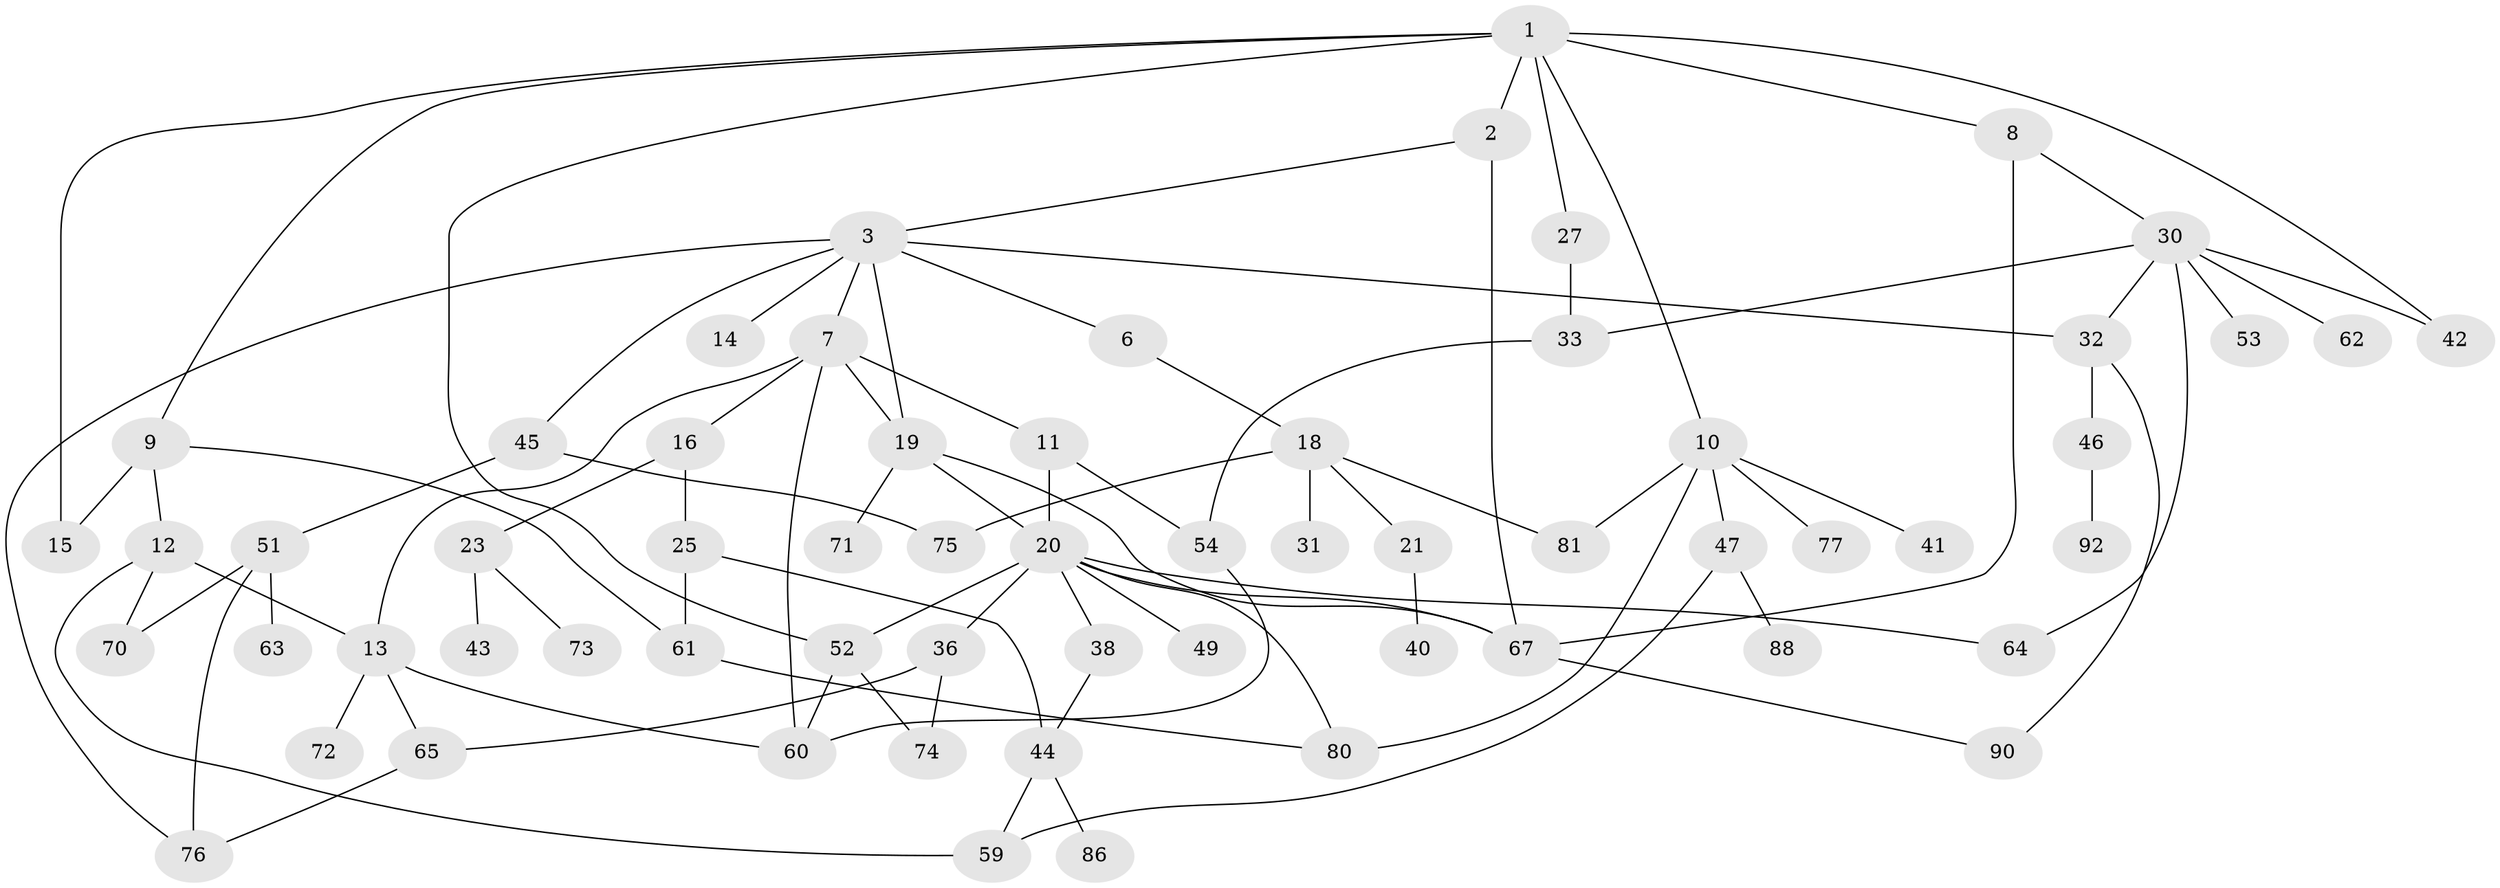 // original degree distribution, {4: 0.14736842105263157, 6: 0.05263157894736842, 2: 0.23157894736842105, 3: 0.2736842105263158, 5: 0.031578947368421054, 1: 0.2631578947368421}
// Generated by graph-tools (version 1.1) at 2025/41/03/06/25 10:41:27]
// undirected, 62 vertices, 91 edges
graph export_dot {
graph [start="1"]
  node [color=gray90,style=filled];
  1 [super="+4"];
  2 [super="+22"];
  3 [super="+5"];
  6;
  7 [super="+29"];
  8 [super="+34"];
  9 [super="+35"];
  10 [super="+39"];
  11 [super="+69"];
  12 [super="+26"];
  13 [super="+58"];
  14;
  15;
  16 [super="+17"];
  18 [super="+55"];
  19 [super="+24"];
  20 [super="+50"];
  21 [super="+68"];
  23;
  25 [super="+84"];
  27 [super="+28"];
  30 [super="+93"];
  31;
  32 [super="+37"];
  33;
  36;
  38 [super="+48"];
  40 [super="+79"];
  41;
  42;
  43 [super="+94"];
  44 [super="+82"];
  45 [super="+57"];
  46 [super="+56"];
  47 [super="+91"];
  49;
  51 [super="+89"];
  52 [super="+66"];
  53;
  54;
  59;
  60 [super="+87"];
  61;
  62;
  63;
  64 [super="+78"];
  65 [super="+83"];
  67 [super="+95"];
  70;
  71;
  72;
  73;
  74;
  75;
  76;
  77;
  80 [super="+85"];
  81;
  86;
  88;
  90;
  92;
  1 -- 2;
  1 -- 8;
  1 -- 9;
  1 -- 42;
  1 -- 52;
  1 -- 10;
  1 -- 27;
  1 -- 15;
  2 -- 3;
  2 -- 67;
  3 -- 6;
  3 -- 7;
  3 -- 76;
  3 -- 32;
  3 -- 45;
  3 -- 14;
  3 -- 19;
  6 -- 18;
  7 -- 11;
  7 -- 16;
  7 -- 19;
  7 -- 60;
  7 -- 13;
  8 -- 30;
  8 -- 67;
  9 -- 12;
  9 -- 15;
  9 -- 61;
  10 -- 41;
  10 -- 47;
  10 -- 80;
  10 -- 81;
  10 -- 77;
  11 -- 54;
  11 -- 20;
  12 -- 13;
  12 -- 59;
  12 -- 70;
  13 -- 72;
  13 -- 65;
  13 -- 60;
  16 -- 25;
  16 -- 23;
  18 -- 21;
  18 -- 31;
  18 -- 81;
  18 -- 75;
  19 -- 20;
  19 -- 67;
  19 -- 71;
  20 -- 36;
  20 -- 38;
  20 -- 49;
  20 -- 64;
  20 -- 80;
  20 -- 67;
  20 -- 52;
  21 -- 40;
  23 -- 43;
  23 -- 73;
  25 -- 44;
  25 -- 61;
  27 -- 33;
  30 -- 33;
  30 -- 53;
  30 -- 62;
  30 -- 64;
  30 -- 42;
  30 -- 32;
  32 -- 46;
  32 -- 90;
  33 -- 54;
  36 -- 74;
  36 -- 65;
  38 -- 44;
  44 -- 59;
  44 -- 86;
  45 -- 51;
  45 -- 75;
  46 -- 92;
  47 -- 88;
  47 -- 59;
  51 -- 63;
  51 -- 76;
  51 -- 70;
  52 -- 60;
  52 -- 74;
  54 -- 60;
  61 -- 80;
  65 -- 76;
  67 -- 90;
}
